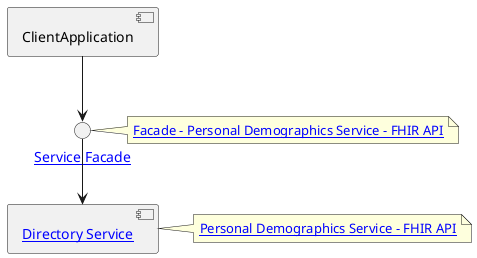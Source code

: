 @startuml

component ClientApplication

interface facade as "[[ActorDefinition-ServiceFacade.html Service Facade]]"
note right
[[CapabilityStatement-PDSFacade.html Facade - Personal Demographics Service - FHIR API]]
end note

component "[[ActorDefinition-DirectoryService.html Directory Service]]" as DirectoryService
note right
[[https://digital.nhs.uk/developer/api-catalogue/personal-demographics-service-fhir Personal Demographics Service - FHIR API]]
end note

ClientApplication -d-> facade

facade -d-> DirectoryService



@enduml
